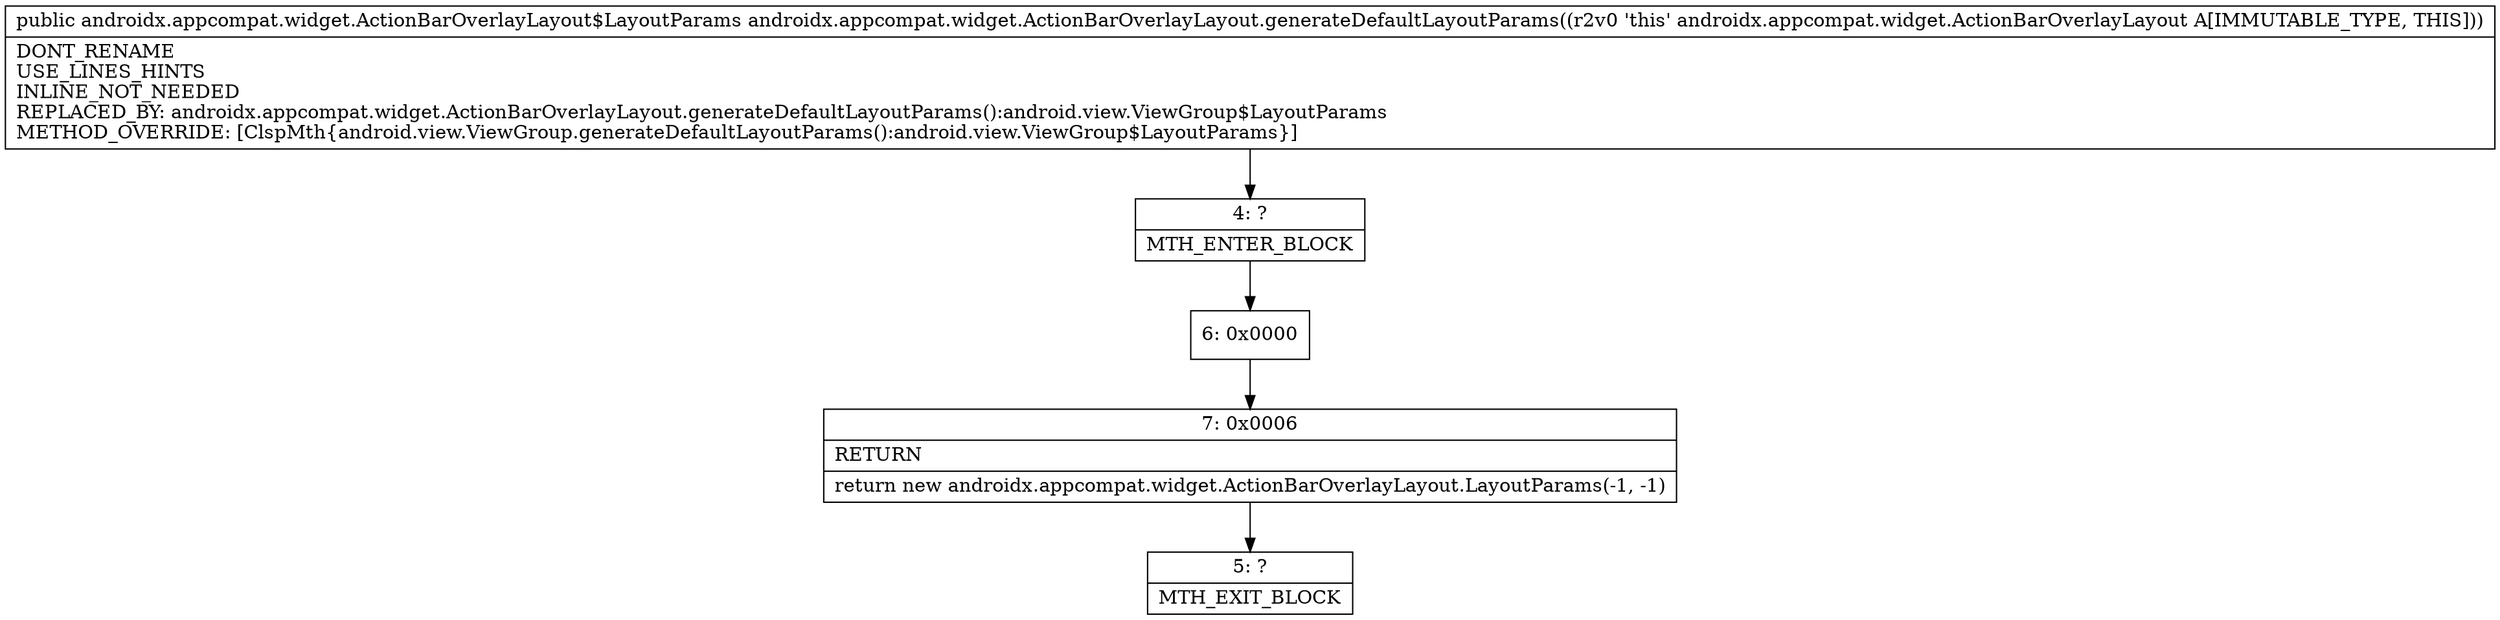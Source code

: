 digraph "CFG forandroidx.appcompat.widget.ActionBarOverlayLayout.generateDefaultLayoutParams()Landroidx\/appcompat\/widget\/ActionBarOverlayLayout$LayoutParams;" {
Node_4 [shape=record,label="{4\:\ ?|MTH_ENTER_BLOCK\l}"];
Node_6 [shape=record,label="{6\:\ 0x0000}"];
Node_7 [shape=record,label="{7\:\ 0x0006|RETURN\l|return new androidx.appcompat.widget.ActionBarOverlayLayout.LayoutParams(\-1, \-1)\l}"];
Node_5 [shape=record,label="{5\:\ ?|MTH_EXIT_BLOCK\l}"];
MethodNode[shape=record,label="{public androidx.appcompat.widget.ActionBarOverlayLayout$LayoutParams androidx.appcompat.widget.ActionBarOverlayLayout.generateDefaultLayoutParams((r2v0 'this' androidx.appcompat.widget.ActionBarOverlayLayout A[IMMUTABLE_TYPE, THIS]))  | DONT_RENAME\lUSE_LINES_HINTS\lINLINE_NOT_NEEDED\lREPLACED_BY: androidx.appcompat.widget.ActionBarOverlayLayout.generateDefaultLayoutParams():android.view.ViewGroup$LayoutParams\lMETHOD_OVERRIDE: [ClspMth\{android.view.ViewGroup.generateDefaultLayoutParams():android.view.ViewGroup$LayoutParams\}]\l}"];
MethodNode -> Node_4;Node_4 -> Node_6;
Node_6 -> Node_7;
Node_7 -> Node_5;
}

